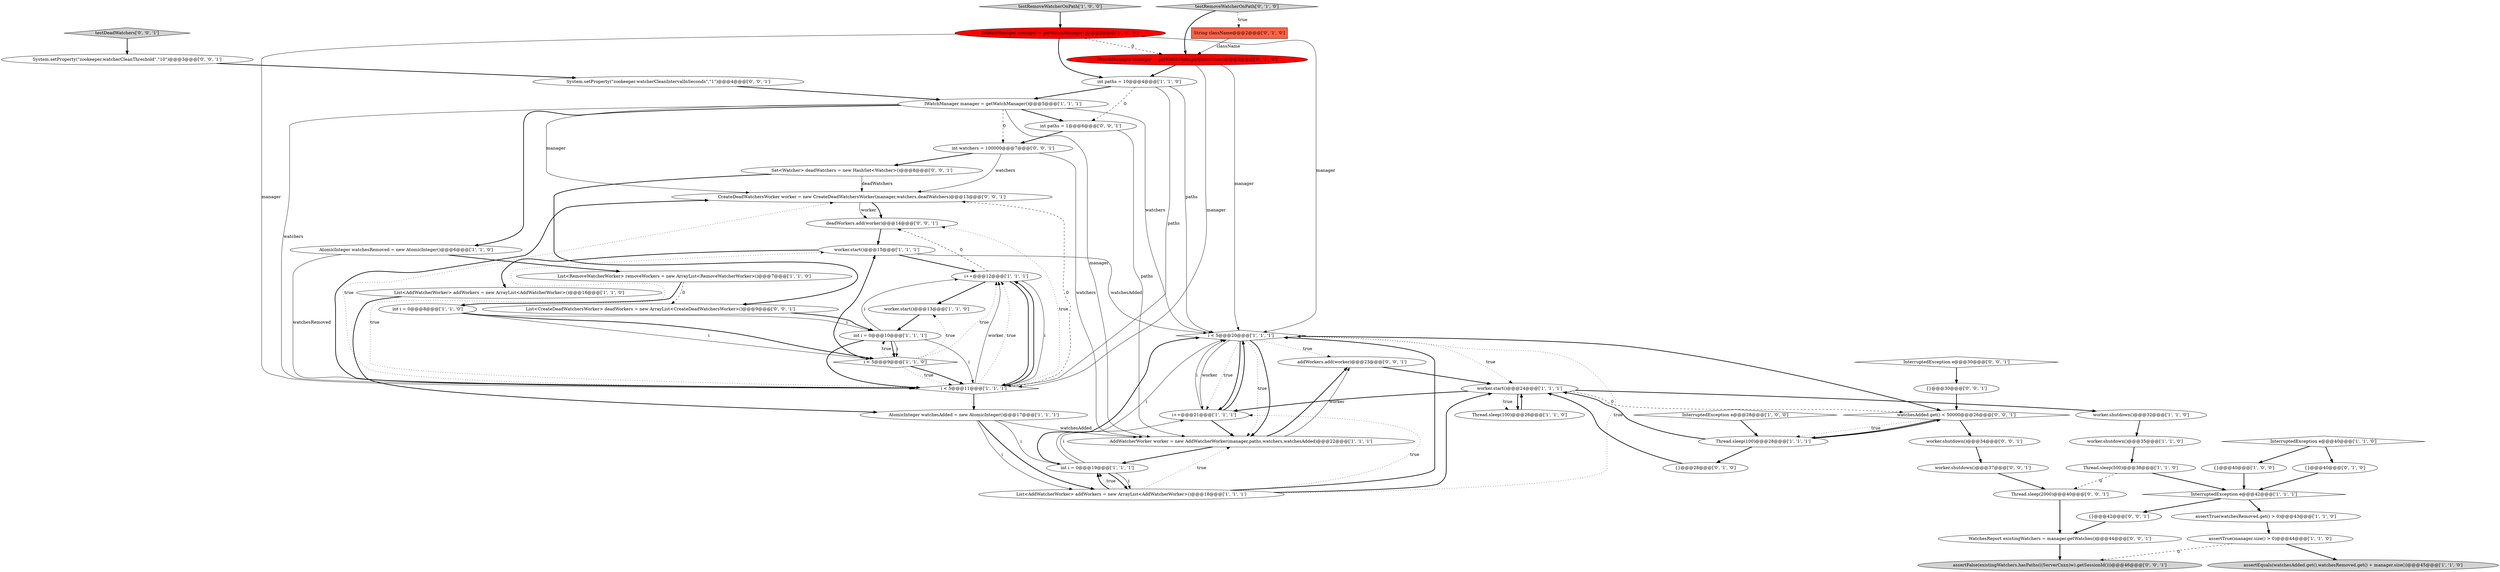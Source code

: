 digraph {
35 [style = filled, label = "String className@@@2@@@['0', '1', '0']", fillcolor = tomato, shape = box image = "AAA1AAABBB2BBB"];
42 [style = filled, label = "{}@@@42@@@['0', '0', '1']", fillcolor = white, shape = ellipse image = "AAA0AAABBB3BBB"];
9 [style = filled, label = "int i = 0@@@10@@@['1', '1', '1']", fillcolor = white, shape = ellipse image = "AAA0AAABBB1BBB"];
13 [style = filled, label = "assertTrue(watchesRemoved.get() > 0)@@@43@@@['1', '1', '0']", fillcolor = white, shape = ellipse image = "AAA0AAABBB1BBB"];
29 [style = filled, label = "InterruptedException e@@@40@@@['1', '1', '0']", fillcolor = white, shape = diamond image = "AAA0AAABBB1BBB"];
56 [style = filled, label = "addWorkers.add(worker)@@@23@@@['0', '0', '1']", fillcolor = white, shape = ellipse image = "AAA0AAABBB3BBB"];
17 [style = filled, label = "i < 5@@@9@@@['1', '1', '0']", fillcolor = white, shape = diamond image = "AAA0AAABBB1BBB"];
3 [style = filled, label = "List<AddWatcherWorker> addWorkers = new ArrayList<AddWatcherWorker>()@@@18@@@['1', '1', '1']", fillcolor = white, shape = ellipse image = "AAA0AAABBB1BBB"];
5 [style = filled, label = "assertEquals(watchesAdded.get(),watchesRemoved.get() + manager.size())@@@45@@@['1', '1', '0']", fillcolor = lightgray, shape = ellipse image = "AAA0AAABBB1BBB"];
37 [style = filled, label = "{}@@@28@@@['0', '1', '0']", fillcolor = white, shape = ellipse image = "AAA0AAABBB2BBB"];
53 [style = filled, label = "WatchesReport existingWatchers = manager.getWatches()@@@44@@@['0', '0', '1']", fillcolor = white, shape = ellipse image = "AAA0AAABBB3BBB"];
0 [style = filled, label = "i < 5@@@20@@@['1', '1', '1']", fillcolor = white, shape = diamond image = "AAA0AAABBB1BBB"];
47 [style = filled, label = "List<CreateDeadWatchersWorker> deadWorkers = new ArrayList<CreateDeadWatchersWorker>()@@@9@@@['0', '0', '1']", fillcolor = white, shape = ellipse image = "AAA0AAABBB3BBB"];
16 [style = filled, label = "worker.shutdown()@@@35@@@['1', '1', '0']", fillcolor = white, shape = ellipse image = "AAA0AAABBB1BBB"];
55 [style = filled, label = "int paths = 1@@@6@@@['0', '0', '1']", fillcolor = white, shape = ellipse image = "AAA0AAABBB3BBB"];
7 [style = filled, label = "AddWatcherWorker worker = new AddWatcherWorker(manager,paths,watchers,watchesAdded)@@@22@@@['1', '1', '1']", fillcolor = white, shape = ellipse image = "AAA0AAABBB1BBB"];
45 [style = filled, label = "System.setProperty(\"zookeeper.watcherCleanIntervalInSeconds\",\"1\")@@@4@@@['0', '0', '1']", fillcolor = white, shape = ellipse image = "AAA0AAABBB3BBB"];
4 [style = filled, label = "assertTrue(manager.size() > 0)@@@44@@@['1', '1', '0']", fillcolor = white, shape = ellipse image = "AAA0AAABBB1BBB"];
12 [style = filled, label = "worker.start()@@@13@@@['1', '1', '0']", fillcolor = white, shape = ellipse image = "AAA0AAABBB1BBB"];
6 [style = filled, label = "worker.start()@@@15@@@['1', '1', '1']", fillcolor = white, shape = ellipse image = "AAA0AAABBB1BBB"];
46 [style = filled, label = "Thread.sleep(2000)@@@40@@@['0', '0', '1']", fillcolor = white, shape = ellipse image = "AAA0AAABBB3BBB"];
33 [style = filled, label = "{}@@@40@@@['0', '1', '0']", fillcolor = white, shape = ellipse image = "AAA0AAABBB2BBB"];
26 [style = filled, label = "List<RemoveWatcherWorker> removeWorkers = new ArrayList<RemoveWatcherWorker>()@@@7@@@['1', '1', '0']", fillcolor = white, shape = ellipse image = "AAA0AAABBB1BBB"];
1 [style = filled, label = "InterruptedException e@@@42@@@['1', '1', '1']", fillcolor = white, shape = diamond image = "AAA0AAABBB1BBB"];
31 [style = filled, label = "i++@@@12@@@['1', '1', '1']", fillcolor = white, shape = ellipse image = "AAA0AAABBB1BBB"];
30 [style = filled, label = "AtomicInteger watchesRemoved = new AtomicInteger()@@@6@@@['1', '1', '0']", fillcolor = white, shape = ellipse image = "AAA0AAABBB1BBB"];
14 [style = filled, label = "int paths = 10@@@4@@@['1', '1', '0']", fillcolor = white, shape = ellipse image = "AAA0AAABBB1BBB"];
43 [style = filled, label = "CreateDeadWatchersWorker worker = new CreateDeadWatchersWorker(manager,watchers,deadWatchers)@@@13@@@['0', '0', '1']", fillcolor = white, shape = ellipse image = "AAA0AAABBB3BBB"];
48 [style = filled, label = "watchesAdded.get() < 50000@@@26@@@['0', '0', '1']", fillcolor = white, shape = diamond image = "AAA0AAABBB3BBB"];
18 [style = filled, label = "InterruptedException e@@@28@@@['1', '0', '0']", fillcolor = white, shape = diamond image = "AAA0AAABBB1BBB"];
11 [style = filled, label = "List<AddWatcherWorker> addWorkers = new ArrayList<AddWatcherWorker>()@@@16@@@['1', '1', '0']", fillcolor = white, shape = ellipse image = "AAA0AAABBB1BBB"];
27 [style = filled, label = "worker.shutdown()@@@32@@@['1', '1', '0']", fillcolor = white, shape = ellipse image = "AAA0AAABBB1BBB"];
49 [style = filled, label = "worker.shutdown()@@@37@@@['0', '0', '1']", fillcolor = white, shape = ellipse image = "AAA0AAABBB3BBB"];
25 [style = filled, label = "Thread.sleep(100)@@@28@@@['1', '1', '1']", fillcolor = white, shape = ellipse image = "AAA0AAABBB1BBB"];
8 [style = filled, label = "Thread.sleep(500)@@@38@@@['1', '1', '0']", fillcolor = white, shape = ellipse image = "AAA0AAABBB1BBB"];
10 [style = filled, label = "Thread.sleep(100)@@@26@@@['1', '1', '0']", fillcolor = white, shape = ellipse image = "AAA0AAABBB1BBB"];
36 [style = filled, label = "testRemoveWatcherOnPath['0', '1', '0']", fillcolor = lightgray, shape = diamond image = "AAA0AAABBB2BBB"];
32 [style = filled, label = "testRemoveWatcherOnPath['1', '0', '0']", fillcolor = lightgray, shape = diamond image = "AAA0AAABBB1BBB"];
20 [style = filled, label = "i++@@@21@@@['1', '1', '1']", fillcolor = white, shape = ellipse image = "AAA0AAABBB1BBB"];
34 [style = filled, label = "IWatchManager manager = getWatchManager(className)@@@3@@@['0', '1', '0']", fillcolor = red, shape = ellipse image = "AAA1AAABBB2BBB"];
23 [style = filled, label = "IWatchManager manager = getWatchManager()@@@3@@@['1', '0', '0']", fillcolor = red, shape = ellipse image = "AAA1AAABBB1BBB"];
39 [style = filled, label = "assertFalse(existingWatchers.hasPaths(((ServerCnxn)w).getSessionId()))@@@46@@@['0', '0', '1']", fillcolor = lightgray, shape = ellipse image = "AAA0AAABBB3BBB"];
28 [style = filled, label = "int i = 0@@@8@@@['1', '1', '0']", fillcolor = white, shape = ellipse image = "AAA0AAABBB1BBB"];
22 [style = filled, label = "IWatchManager manager = getWatchManager()@@@5@@@['1', '1', '1']", fillcolor = white, shape = ellipse image = "AAA0AAABBB1BBB"];
41 [style = filled, label = "{}@@@30@@@['0', '0', '1']", fillcolor = white, shape = ellipse image = "AAA0AAABBB3BBB"];
19 [style = filled, label = "worker.start()@@@24@@@['1', '1', '1']", fillcolor = white, shape = ellipse image = "AAA0AAABBB1BBB"];
21 [style = filled, label = "{}@@@40@@@['1', '0', '0']", fillcolor = white, shape = ellipse image = "AAA0AAABBB1BBB"];
38 [style = filled, label = "InterruptedException e@@@30@@@['0', '0', '1']", fillcolor = white, shape = diamond image = "AAA0AAABBB3BBB"];
40 [style = filled, label = "System.setProperty(\"zookeeper.watcherCleanThreshold\",\"10\")@@@3@@@['0', '0', '1']", fillcolor = white, shape = ellipse image = "AAA0AAABBB3BBB"];
51 [style = filled, label = "testDeadWatchers['0', '0', '1']", fillcolor = lightgray, shape = diamond image = "AAA0AAABBB3BBB"];
52 [style = filled, label = "worker.shutdown()@@@34@@@['0', '0', '1']", fillcolor = white, shape = ellipse image = "AAA0AAABBB3BBB"];
54 [style = filled, label = "Set<Watcher> deadWatchers = new HashSet<Watcher>()@@@8@@@['0', '0', '1']", fillcolor = white, shape = ellipse image = "AAA0AAABBB3BBB"];
2 [style = filled, label = "i < 5@@@11@@@['1', '1', '1']", fillcolor = white, shape = diamond image = "AAA0AAABBB1BBB"];
44 [style = filled, label = "deadWorkers.add(worker)@@@14@@@['0', '0', '1']", fillcolor = white, shape = ellipse image = "AAA0AAABBB3BBB"];
24 [style = filled, label = "int i = 0@@@19@@@['1', '1', '1']", fillcolor = white, shape = ellipse image = "AAA0AAABBB1BBB"];
50 [style = filled, label = "int watchers = 100000@@@7@@@['0', '0', '1']", fillcolor = white, shape = ellipse image = "AAA0AAABBB3BBB"];
15 [style = filled, label = "AtomicInteger watchesAdded = new AtomicInteger()@@@17@@@['1', '1', '1']", fillcolor = white, shape = ellipse image = "AAA0AAABBB1BBB"];
19->10 [style = dotted, label="true"];
47->9 [style = bold, label=""];
23->2 [style = solid, label="manager"];
54->43 [style = solid, label="deadWatchers"];
32->23 [style = bold, label=""];
50->7 [style = solid, label="watchers"];
3->24 [style = bold, label=""];
0->19 [style = dotted, label="true"];
10->19 [style = bold, label=""];
55->7 [style = solid, label="paths"];
20->0 [style = bold, label=""];
24->20 [style = solid, label="i"];
9->2 [style = solid, label="i"];
24->3 [style = solid, label="i"];
38->41 [style = bold, label=""];
4->39 [style = dashed, label="0"];
25->48 [style = bold, label=""];
34->2 [style = solid, label="manager"];
12->9 [style = bold, label=""];
1->13 [style = bold, label=""];
53->39 [style = bold, label=""];
22->30 [style = bold, label=""];
8->1 [style = bold, label=""];
48->52 [style = bold, label=""];
41->48 [style = bold, label=""];
3->19 [style = bold, label=""];
45->22 [style = bold, label=""];
6->11 [style = bold, label=""];
21->1 [style = bold, label=""];
2->15 [style = bold, label=""];
48->25 [style = dotted, label="true"];
25->19 [style = bold, label=""];
3->0 [style = dotted, label="true"];
2->31 [style = solid, label="worker"];
17->2 [style = dotted, label="true"];
26->28 [style = bold, label=""];
50->54 [style = bold, label=""];
43->44 [style = bold, label=""];
0->7 [style = dotted, label="true"];
31->44 [style = dashed, label="0"];
2->31 [style = bold, label=""];
3->7 [style = dotted, label="true"];
0->56 [style = dotted, label="true"];
28->17 [style = solid, label="i"];
23->34 [style = dashed, label="0"];
9->2 [style = bold, label=""];
15->7 [style = solid, label="watchesAdded"];
24->0 [style = bold, label=""];
19->20 [style = bold, label=""];
30->26 [style = bold, label=""];
22->43 [style = solid, label="manager"];
14->22 [style = bold, label=""];
26->47 [style = dashed, label="0"];
9->17 [style = bold, label=""];
31->2 [style = bold, label=""];
1->42 [style = bold, label=""];
27->16 [style = bold, label=""];
8->46 [style = dashed, label="0"];
3->0 [style = bold, label=""];
0->7 [style = bold, label=""];
23->14 [style = bold, label=""];
2->43 [style = dashed, label="0"];
7->24 [style = bold, label=""];
7->56 [style = solid, label="worker"];
17->2 [style = bold, label=""];
25->37 [style = bold, label=""];
49->46 [style = bold, label=""];
19->48 [style = dashed, label="0"];
15->24 [style = solid, label="i"];
18->25 [style = bold, label=""];
0->48 [style = bold, label=""];
0->20 [style = bold, label=""];
34->14 [style = bold, label=""];
20->7 [style = bold, label=""];
24->3 [style = bold, label=""];
2->43 [style = bold, label=""];
34->0 [style = solid, label="manager"];
50->43 [style = solid, label="watchers"];
16->8 [style = bold, label=""];
17->6 [style = bold, label=""];
6->0 [style = solid, label="watchesAdded"];
7->56 [style = bold, label=""];
22->55 [style = bold, label=""];
0->20 [style = solid, label="worker"];
19->10 [style = bold, label=""];
15->3 [style = bold, label=""];
31->12 [style = bold, label=""];
29->21 [style = bold, label=""];
43->44 [style = solid, label="worker"];
3->24 [style = dotted, label="true"];
51->40 [style = bold, label=""];
17->12 [style = dotted, label="true"];
2->6 [style = dotted, label="true"];
20->0 [style = solid, label="i"];
35->34 [style = solid, label="className"];
14->55 [style = dashed, label="0"];
28->17 [style = bold, label=""];
55->50 [style = bold, label=""];
4->5 [style = bold, label=""];
22->0 [style = solid, label="watchers"];
36->34 [style = bold, label=""];
24->0 [style = solid, label="i"];
44->6 [style = bold, label=""];
52->49 [style = bold, label=""];
2->44 [style = dotted, label="true"];
2->43 [style = dotted, label="true"];
46->53 [style = bold, label=""];
9->17 [style = solid, label="i"];
0->20 [style = dotted, label="true"];
33->1 [style = bold, label=""];
14->2 [style = solid, label="paths"];
28->9 [style = solid, label="i"];
2->31 [style = dotted, label="true"];
22->50 [style = dashed, label="0"];
23->0 [style = solid, label="manager"];
11->15 [style = bold, label=""];
15->3 [style = solid, label="i"];
31->2 [style = solid, label="i"];
17->31 [style = dotted, label="true"];
54->47 [style = bold, label=""];
29->33 [style = bold, label=""];
6->31 [style = bold, label=""];
22->7 [style = solid, label="manager"];
19->27 [style = bold, label=""];
17->9 [style = dotted, label="true"];
56->19 [style = bold, label=""];
48->25 [style = bold, label=""];
30->2 [style = solid, label="watchesRemoved"];
40->45 [style = bold, label=""];
37->19 [style = bold, label=""];
14->0 [style = solid, label="paths"];
22->2 [style = solid, label="watchers"];
36->35 [style = dotted, label="true"];
42->53 [style = bold, label=""];
3->20 [style = dotted, label="true"];
13->4 [style = bold, label=""];
9->31 [style = solid, label="i"];
}
